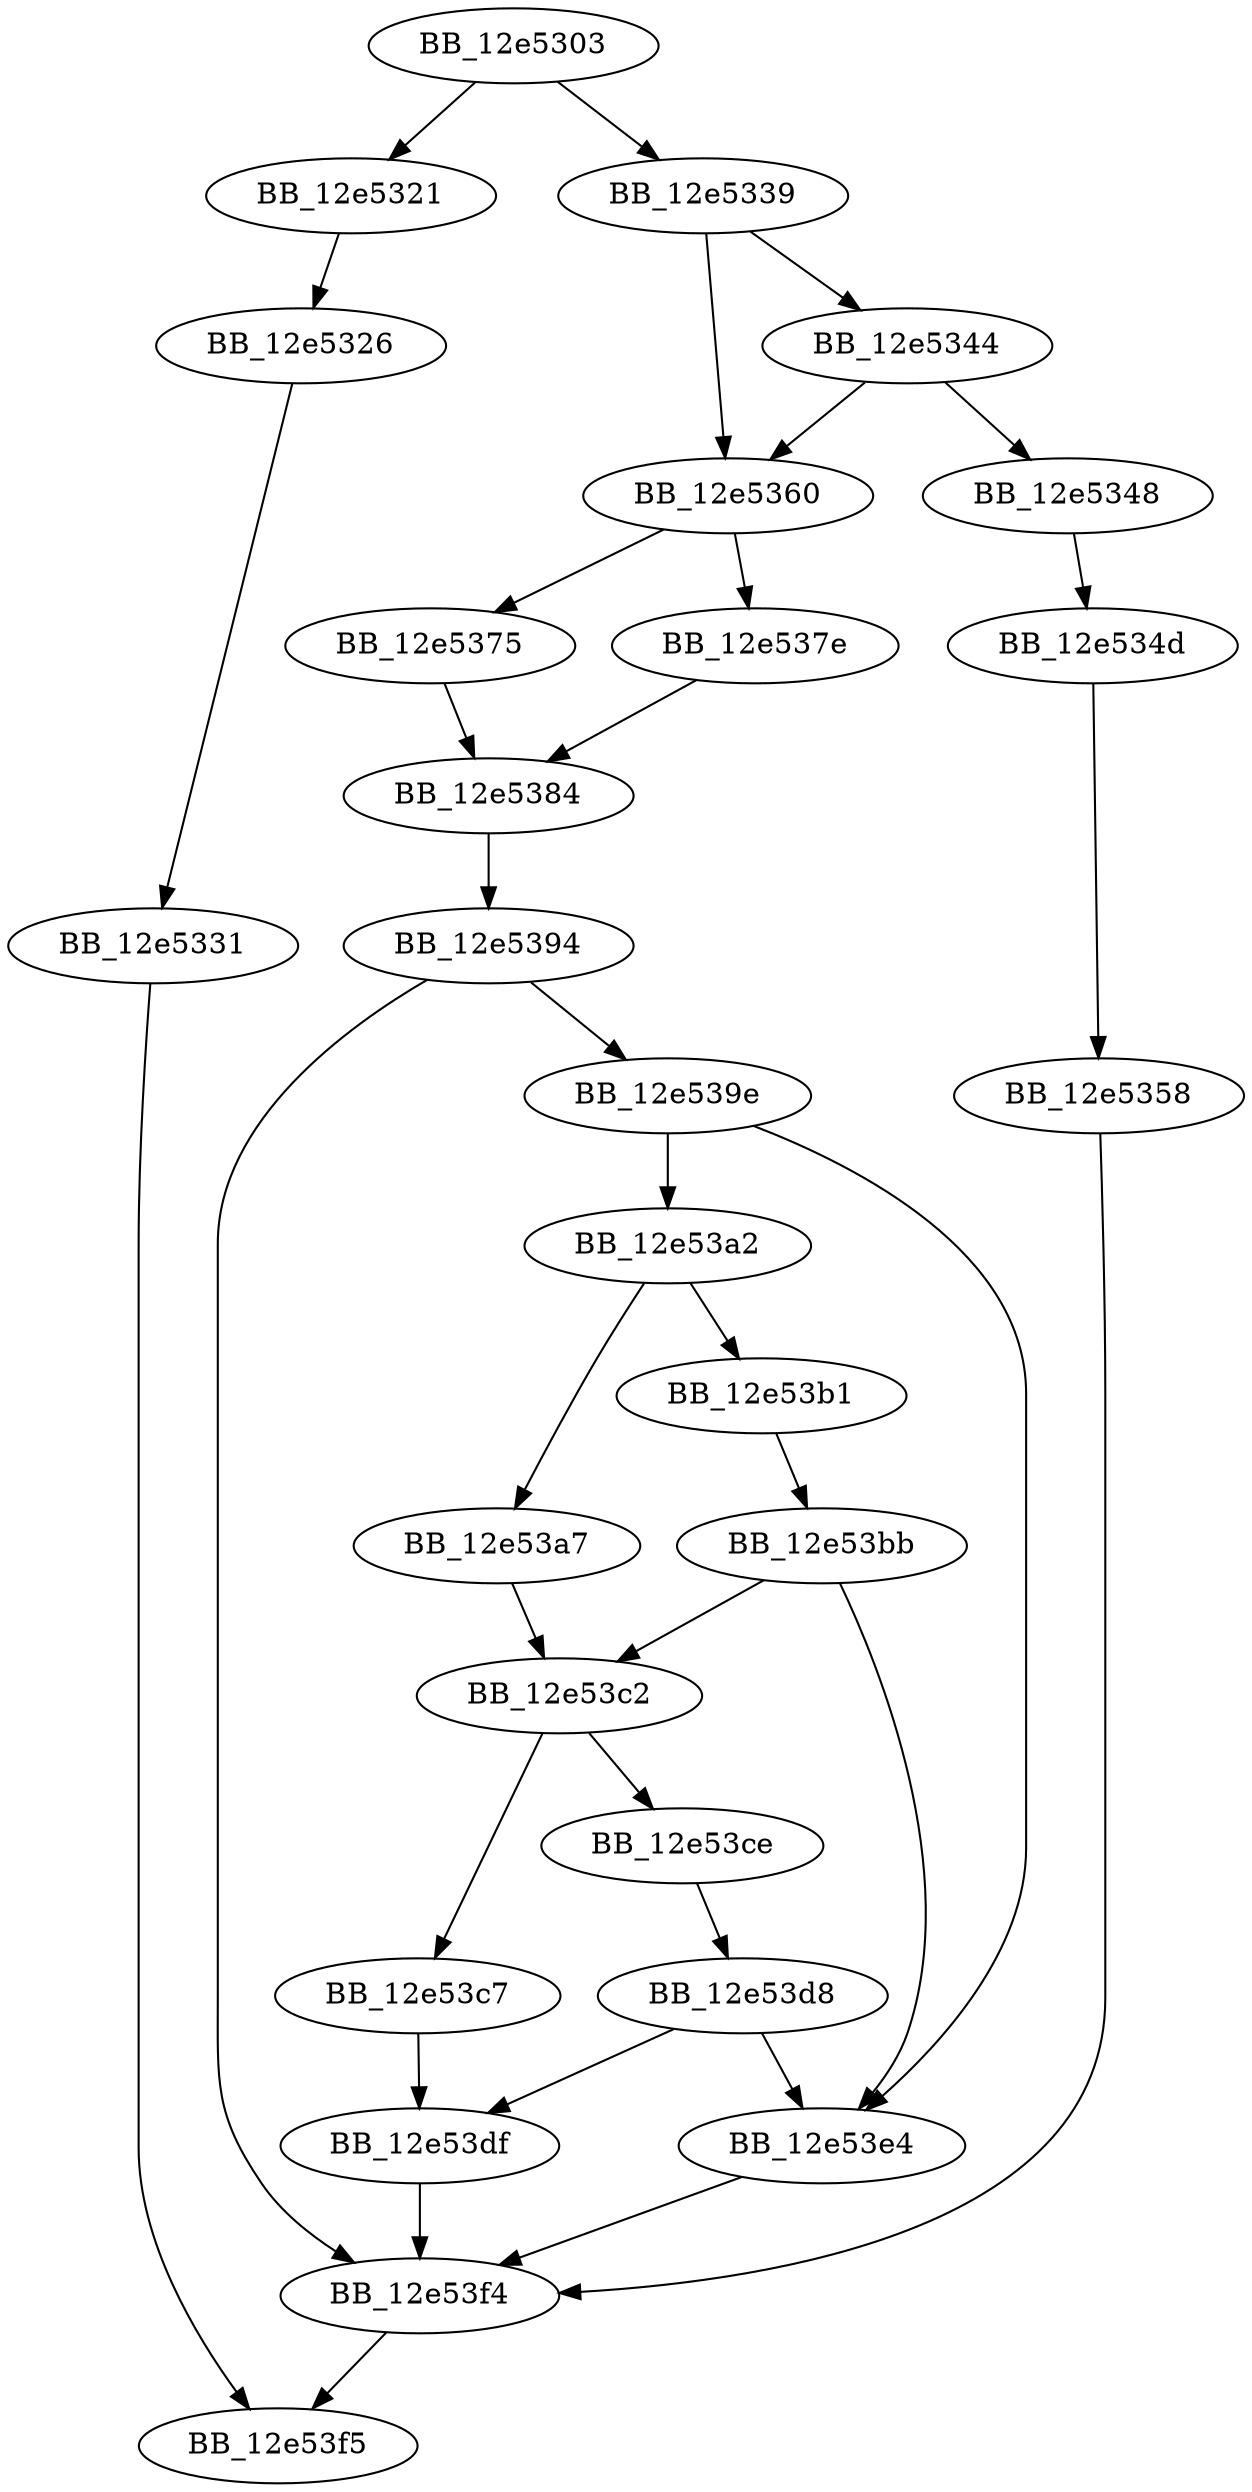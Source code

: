 DiGraph __vswprintf_helper{
BB_12e5303->BB_12e5321
BB_12e5303->BB_12e5339
BB_12e5321->BB_12e5326
BB_12e5326->BB_12e5331
BB_12e5331->BB_12e53f5
BB_12e5339->BB_12e5344
BB_12e5339->BB_12e5360
BB_12e5344->BB_12e5348
BB_12e5344->BB_12e5360
BB_12e5348->BB_12e534d
BB_12e534d->BB_12e5358
BB_12e5358->BB_12e53f4
BB_12e5360->BB_12e5375
BB_12e5360->BB_12e537e
BB_12e5375->BB_12e5384
BB_12e537e->BB_12e5384
BB_12e5384->BB_12e5394
BB_12e5394->BB_12e539e
BB_12e5394->BB_12e53f4
BB_12e539e->BB_12e53a2
BB_12e539e->BB_12e53e4
BB_12e53a2->BB_12e53a7
BB_12e53a2->BB_12e53b1
BB_12e53a7->BB_12e53c2
BB_12e53b1->BB_12e53bb
BB_12e53bb->BB_12e53c2
BB_12e53bb->BB_12e53e4
BB_12e53c2->BB_12e53c7
BB_12e53c2->BB_12e53ce
BB_12e53c7->BB_12e53df
BB_12e53ce->BB_12e53d8
BB_12e53d8->BB_12e53df
BB_12e53d8->BB_12e53e4
BB_12e53df->BB_12e53f4
BB_12e53e4->BB_12e53f4
BB_12e53f4->BB_12e53f5
}
